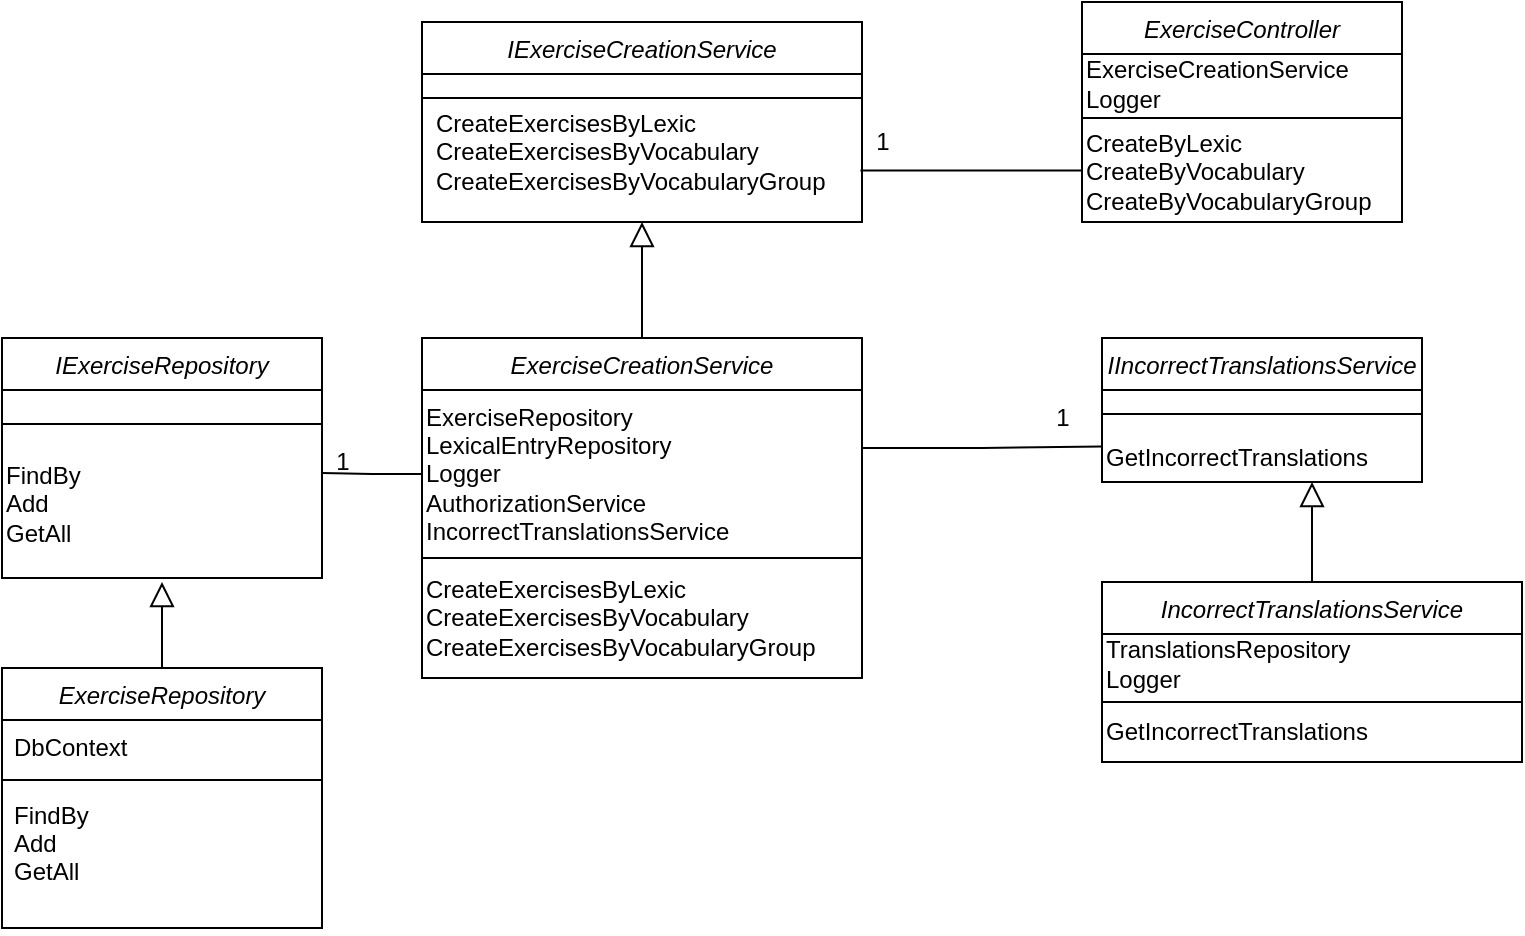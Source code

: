 <mxfile version="14.8.0" type="device"><diagram id="C5RBs43oDa-KdzZeNtuy" name="Page-1"><mxGraphModel dx="1221" dy="644" grid="1" gridSize="10" guides="1" tooltips="1" connect="1" arrows="1" fold="1" page="1" pageScale="1" pageWidth="827" pageHeight="1169" math="0" shadow="0"><root><mxCell id="WIyWlLk6GJQsqaUBKTNV-0"/><mxCell id="WIyWlLk6GJQsqaUBKTNV-1" parent="WIyWlLk6GJQsqaUBKTNV-0"/><mxCell id="seuy_2CxSrdIkO5gY2Bq-0" style="edgeStyle=orthogonalEdgeStyle;rounded=0;orthogonalLoop=1;jettySize=auto;html=1;endArrow=none;endFill=0;entryX=1.02;entryY=0.684;entryDx=0;entryDy=0;entryPerimeter=0;" edge="1" parent="WIyWlLk6GJQsqaUBKTNV-1" source="zkfFHV4jXpPFQw0GAbJ--0" target="seuy_2CxSrdIkO5gY2Bq-4"><mxGeometry relative="1" as="geometry"><mxPoint x="400" y="110" as="targetPoint"/><Array as="points"><mxPoint x="480" y="114"/></Array></mxGeometry></mxCell><mxCell id="zkfFHV4jXpPFQw0GAbJ--0" value="ExerciseController" style="swimlane;fontStyle=2;align=center;verticalAlign=top;childLayout=stackLayout;horizontal=1;startSize=26;horizontalStack=0;resizeParent=1;resizeLast=0;collapsible=1;marginBottom=0;rounded=0;shadow=0;strokeWidth=1;" parent="WIyWlLk6GJQsqaUBKTNV-1" vertex="1"><mxGeometry x="580" y="30" width="160" height="110" as="geometry"><mxRectangle x="230" y="140" width="160" height="26" as="alternateBounds"/></mxGeometry></mxCell><mxCell id="seuy_2CxSrdIkO5gY2Bq-1" value="ExerciseCreationService&lt;br&gt;Logger" style="text;html=1;align=left;verticalAlign=middle;resizable=0;points=[];autosize=1;strokeColor=none;" vertex="1" parent="zkfFHV4jXpPFQw0GAbJ--0"><mxGeometry y="26" width="160" height="30" as="geometry"/></mxCell><mxCell id="zkfFHV4jXpPFQw0GAbJ--4" value="" style="line;html=1;strokeWidth=1;align=left;verticalAlign=middle;spacingTop=-1;spacingLeft=3;spacingRight=3;rotatable=0;labelPosition=right;points=[];portConstraint=eastwest;" parent="zkfFHV4jXpPFQw0GAbJ--0" vertex="1"><mxGeometry y="56" width="160" height="4" as="geometry"/></mxCell><mxCell id="seuy_2CxSrdIkO5gY2Bq-20" value="CreateByLexic&lt;br&gt;CreateByVocabulary&lt;br&gt;&lt;div style=&quot;&quot;&gt;&lt;span&gt;CreateByVocabularyGroup&lt;/span&gt;&lt;/div&gt;" style="text;html=1;align=left;verticalAlign=middle;resizable=0;points=[];autosize=1;strokeColor=none;" vertex="1" parent="zkfFHV4jXpPFQw0GAbJ--0"><mxGeometry y="60" width="160" height="50" as="geometry"/></mxCell><mxCell id="zkfFHV4jXpPFQw0GAbJ--13" value="IIncorrectTranslationsService" style="swimlane;fontStyle=2;align=center;verticalAlign=top;childLayout=stackLayout;horizontal=1;startSize=26;horizontalStack=0;resizeParent=1;resizeLast=0;collapsible=1;marginBottom=0;rounded=0;shadow=0;strokeWidth=1;" parent="WIyWlLk6GJQsqaUBKTNV-1" vertex="1"><mxGeometry x="590" y="198" width="160" height="72" as="geometry"><mxRectangle x="340" y="380" width="170" height="26" as="alternateBounds"/></mxGeometry></mxCell><mxCell id="zkfFHV4jXpPFQw0GAbJ--15" value="" style="line;html=1;strokeWidth=1;align=left;verticalAlign=middle;spacingTop=-1;spacingLeft=3;spacingRight=3;rotatable=0;labelPosition=right;points=[];portConstraint=eastwest;" parent="zkfFHV4jXpPFQw0GAbJ--13" vertex="1"><mxGeometry y="26" width="160" height="24" as="geometry"/></mxCell><mxCell id="seuy_2CxSrdIkO5gY2Bq-17" value="GetIncorrectTranslations" style="text;html=1;align=left;verticalAlign=middle;resizable=0;points=[];autosize=1;strokeColor=none;" vertex="1" parent="zkfFHV4jXpPFQw0GAbJ--13"><mxGeometry y="50" width="160" height="20" as="geometry"/></mxCell><mxCell id="seuy_2CxSrdIkO5gY2Bq-5" value="" style="group" vertex="1" connectable="0" parent="WIyWlLk6GJQsqaUBKTNV-1"><mxGeometry x="250" y="40" width="220" height="100" as="geometry"/></mxCell><mxCell id="seuy_2CxSrdIkO5gY2Bq-2" value="IExerciseCreationService" style="swimlane;fontStyle=2;align=center;verticalAlign=top;childLayout=stackLayout;horizontal=1;startSize=26;horizontalStack=0;resizeParent=1;resizeLast=0;collapsible=1;marginBottom=0;rounded=0;shadow=0;strokeWidth=1;" vertex="1" parent="seuy_2CxSrdIkO5gY2Bq-5"><mxGeometry width="220" height="100" as="geometry"><mxRectangle x="550" y="140" width="160" height="26" as="alternateBounds"/></mxGeometry></mxCell><mxCell id="seuy_2CxSrdIkO5gY2Bq-3" value="" style="line;html=1;strokeWidth=1;align=left;verticalAlign=middle;spacingTop=-1;spacingLeft=3;spacingRight=3;rotatable=0;labelPosition=right;points=[];portConstraint=eastwest;" vertex="1" parent="seuy_2CxSrdIkO5gY2Bq-2"><mxGeometry y="26" width="220" height="24" as="geometry"/></mxCell><mxCell id="seuy_2CxSrdIkO5gY2Bq-4" value="CreateExercisesByLexic&lt;br&gt;CreateExercisesByVocabulary&lt;br&gt;CreateExercisesByVocabularyGroup" style="text;html=1;align=left;verticalAlign=middle;resizable=0;points=[];autosize=1;strokeColor=none;" vertex="1" parent="seuy_2CxSrdIkO5gY2Bq-5"><mxGeometry x="5" y="40" width="210" height="50" as="geometry"/></mxCell><mxCell id="seuy_2CxSrdIkO5gY2Bq-13" value="1" style="text;html=1;align=center;verticalAlign=middle;resizable=0;points=[];autosize=1;strokeColor=none;" vertex="1" parent="WIyWlLk6GJQsqaUBKTNV-1"><mxGeometry x="470" y="90" width="20" height="20" as="geometry"/></mxCell><mxCell id="seuy_2CxSrdIkO5gY2Bq-14" style="edgeStyle=orthogonalEdgeStyle;rounded=0;orthogonalLoop=1;jettySize=auto;html=1;entryX=0.5;entryY=1;entryDx=0;entryDy=0;endArrow=block;endFill=0;strokeWidth=1;jumpSize=4;endSize=10;" edge="1" parent="WIyWlLk6GJQsqaUBKTNV-1" source="zkfFHV4jXpPFQw0GAbJ--17" target="seuy_2CxSrdIkO5gY2Bq-2"><mxGeometry relative="1" as="geometry"/></mxCell><mxCell id="seuy_2CxSrdIkO5gY2Bq-23" style="edgeStyle=orthogonalEdgeStyle;rounded=0;jumpSize=4;orthogonalLoop=1;jettySize=auto;html=1;entryX=0;entryY=0.212;entryDx=0;entryDy=0;entryPerimeter=0;endArrow=none;endFill=0;strokeWidth=1;" edge="1" parent="WIyWlLk6GJQsqaUBKTNV-1" source="zkfFHV4jXpPFQw0GAbJ--17" target="seuy_2CxSrdIkO5gY2Bq-17"><mxGeometry relative="1" as="geometry"/></mxCell><mxCell id="zkfFHV4jXpPFQw0GAbJ--17" value="ExerciseCreationService" style="swimlane;fontStyle=2;align=center;verticalAlign=top;childLayout=stackLayout;horizontal=1;startSize=26;horizontalStack=0;resizeParent=1;resizeLast=0;collapsible=1;marginBottom=0;rounded=0;shadow=0;strokeWidth=1;" parent="WIyWlLk6GJQsqaUBKTNV-1" vertex="1"><mxGeometry x="250" y="198" width="220" height="110" as="geometry"><mxRectangle x="550" y="140" width="160" height="26" as="alternateBounds"/></mxGeometry></mxCell><mxCell id="seuy_2CxSrdIkO5gY2Bq-8" value="&lt;span&gt;ExerciseRepository&lt;/span&gt;&lt;br&gt;&lt;span&gt;LexicalEntryRepository&lt;/span&gt;&lt;br&gt;&lt;span&gt;Logger&lt;/span&gt;&lt;br&gt;&lt;span&gt;AuthorizationService&lt;br&gt;IncorrectTranslationsService&lt;br&gt;&lt;/span&gt;" style="text;html=1;strokeColor=none;fillColor=none;align=left;verticalAlign=middle;whiteSpace=wrap;rounded=0;" vertex="1" parent="zkfFHV4jXpPFQw0GAbJ--17"><mxGeometry y="26" width="220" height="84" as="geometry"/></mxCell><mxCell id="seuy_2CxSrdIkO5gY2Bq-6" value="&lt;div style=&quot;&quot;&gt;&lt;span&gt;CreateExercisesByLexic&lt;/span&gt;&lt;/div&gt;&lt;div style=&quot;&quot;&gt;&lt;span&gt;CreateExercisesByVocabulary&lt;/span&gt;&lt;/div&gt;&lt;div style=&quot;&quot;&gt;&lt;span&gt;CreateExercisesByVocabularyGroup&lt;/span&gt;&lt;/div&gt;" style="text;html=1;align=left;verticalAlign=middle;resizable=0;points=[];autosize=1;strokeColor=none;" vertex="1" parent="WIyWlLk6GJQsqaUBKTNV-1"><mxGeometry x="250" y="313" width="220" height="50" as="geometry"/></mxCell><mxCell id="seuy_2CxSrdIkO5gY2Bq-10" value="" style="rounded=0;whiteSpace=wrap;html=1;align=left;fillColor=none;" vertex="1" parent="WIyWlLk6GJQsqaUBKTNV-1"><mxGeometry x="250" y="308.003" width="220" height="60" as="geometry"/></mxCell><mxCell id="seuy_2CxSrdIkO5gY2Bq-24" value="1" style="text;html=1;align=center;verticalAlign=middle;resizable=0;points=[];autosize=1;strokeColor=none;" vertex="1" parent="WIyWlLk6GJQsqaUBKTNV-1"><mxGeometry x="560" y="228" width="20" height="20" as="geometry"/></mxCell><mxCell id="seuy_2CxSrdIkO5gY2Bq-58" style="edgeStyle=orthogonalEdgeStyle;rounded=0;jumpSize=4;orthogonalLoop=1;jettySize=auto;html=1;endArrow=block;endFill=0;endSize=10;strokeWidth=1;" edge="1" parent="WIyWlLk6GJQsqaUBKTNV-1" source="seuy_2CxSrdIkO5gY2Bq-25"><mxGeometry relative="1" as="geometry"><mxPoint x="695" y="270" as="targetPoint"/></mxGeometry></mxCell><mxCell id="seuy_2CxSrdIkO5gY2Bq-25" value="IncorrectTranslationsService" style="swimlane;fontStyle=2;align=center;verticalAlign=top;childLayout=stackLayout;horizontal=1;startSize=26;horizontalStack=0;resizeParent=1;resizeLast=0;collapsible=1;marginBottom=0;rounded=0;shadow=0;strokeWidth=1;" vertex="1" parent="WIyWlLk6GJQsqaUBKTNV-1"><mxGeometry x="590" y="320" width="210" height="60" as="geometry"><mxRectangle x="550" y="140" width="160" height="26" as="alternateBounds"/></mxGeometry></mxCell><mxCell id="seuy_2CxSrdIkO5gY2Bq-31" value="TranslationsRepository&lt;br&gt;&lt;div&gt;&lt;span&gt;Logger&lt;/span&gt;&lt;/div&gt;" style="text;html=1;align=left;verticalAlign=middle;resizable=0;points=[];autosize=1;strokeColor=none;" vertex="1" parent="seuy_2CxSrdIkO5gY2Bq-25"><mxGeometry y="26" width="210" height="30" as="geometry"/></mxCell><mxCell id="seuy_2CxSrdIkO5gY2Bq-28" value="" style="rounded=0;whiteSpace=wrap;html=1;align=left;fillColor=none;" vertex="1" parent="WIyWlLk6GJQsqaUBKTNV-1"><mxGeometry x="590" y="380" width="210" height="30" as="geometry"/></mxCell><mxCell id="seuy_2CxSrdIkO5gY2Bq-29" value="&lt;span&gt;GetIncorrectTranslations&lt;br&gt;&lt;/span&gt;" style="text;html=1;strokeColor=none;fillColor=none;align=left;verticalAlign=middle;whiteSpace=wrap;rounded=0;" vertex="1" parent="WIyWlLk6GJQsqaUBKTNV-1"><mxGeometry x="590" y="380" width="210" height="30" as="geometry"/></mxCell><mxCell id="seuy_2CxSrdIkO5gY2Bq-32" value="IExerciseRepository" style="swimlane;fontStyle=2;align=center;verticalAlign=top;childLayout=stackLayout;horizontal=1;startSize=26;horizontalStack=0;resizeParent=1;resizeLast=0;collapsible=1;marginBottom=0;rounded=0;shadow=0;strokeWidth=1;" vertex="1" parent="WIyWlLk6GJQsqaUBKTNV-1"><mxGeometry x="40" y="198" width="160" height="120" as="geometry"><mxRectangle x="340" y="380" width="170" height="26" as="alternateBounds"/></mxGeometry></mxCell><mxCell id="seuy_2CxSrdIkO5gY2Bq-33" value="" style="line;html=1;strokeWidth=1;align=left;verticalAlign=middle;spacingTop=-1;spacingLeft=3;spacingRight=3;rotatable=0;labelPosition=right;points=[];portConstraint=eastwest;" vertex="1" parent="seuy_2CxSrdIkO5gY2Bq-32"><mxGeometry y="26" width="160" height="34" as="geometry"/></mxCell><mxCell id="seuy_2CxSrdIkO5gY2Bq-36" value="FindBy&lt;br&gt;Add&lt;br&gt;GetAll&lt;br&gt;&lt;br&gt;" style="text;html=1;align=left;verticalAlign=middle;resizable=0;points=[];autosize=1;strokeColor=none;" vertex="1" parent="seuy_2CxSrdIkO5gY2Bq-32"><mxGeometry y="60" width="160" height="60" as="geometry"/></mxCell><mxCell id="seuy_2CxSrdIkO5gY2Bq-39" style="edgeStyle=orthogonalEdgeStyle;rounded=0;jumpSize=4;orthogonalLoop=1;jettySize=auto;html=1;entryX=1.001;entryY=0.125;entryDx=0;entryDy=0;entryPerimeter=0;endArrow=none;endFill=0;endSize=10;strokeWidth=1;" edge="1" parent="WIyWlLk6GJQsqaUBKTNV-1" source="seuy_2CxSrdIkO5gY2Bq-8" target="seuy_2CxSrdIkO5gY2Bq-36"><mxGeometry relative="1" as="geometry"><Array as="points"/></mxGeometry></mxCell><mxCell id="seuy_2CxSrdIkO5gY2Bq-40" value="1" style="text;html=1;align=center;verticalAlign=middle;resizable=0;points=[];autosize=1;strokeColor=none;" vertex="1" parent="WIyWlLk6GJQsqaUBKTNV-1"><mxGeometry x="200" y="250" width="20" height="20" as="geometry"/></mxCell><mxCell id="seuy_2CxSrdIkO5gY2Bq-56" style="edgeStyle=orthogonalEdgeStyle;rounded=0;jumpSize=4;orthogonalLoop=1;jettySize=auto;html=1;endArrow=block;endFill=0;endSize=10;strokeWidth=1;" edge="1" parent="WIyWlLk6GJQsqaUBKTNV-1" source="seuy_2CxSrdIkO5gY2Bq-52"><mxGeometry relative="1" as="geometry"><mxPoint x="120" y="320" as="targetPoint"/></mxGeometry></mxCell><mxCell id="seuy_2CxSrdIkO5gY2Bq-52" value="ExerciseRepository" style="swimlane;fontStyle=2;align=center;verticalAlign=top;childLayout=stackLayout;horizontal=1;startSize=26;horizontalStack=0;resizeParent=1;resizeParentMax=0;resizeLast=0;collapsible=1;marginBottom=0;fillColor=none;" vertex="1" parent="WIyWlLk6GJQsqaUBKTNV-1"><mxGeometry x="40" y="363" width="160" height="130" as="geometry"/></mxCell><mxCell id="seuy_2CxSrdIkO5gY2Bq-53" value="DbContext" style="text;strokeColor=none;fillColor=none;align=left;verticalAlign=top;spacingLeft=4;spacingRight=4;overflow=hidden;rotatable=0;points=[[0,0.5],[1,0.5]];portConstraint=eastwest;" vertex="1" parent="seuy_2CxSrdIkO5gY2Bq-52"><mxGeometry y="26" width="160" height="26" as="geometry"/></mxCell><mxCell id="seuy_2CxSrdIkO5gY2Bq-54" value="" style="line;strokeWidth=1;fillColor=none;align=left;verticalAlign=middle;spacingTop=-1;spacingLeft=3;spacingRight=3;rotatable=0;labelPosition=right;points=[];portConstraint=eastwest;" vertex="1" parent="seuy_2CxSrdIkO5gY2Bq-52"><mxGeometry y="52" width="160" height="8" as="geometry"/></mxCell><mxCell id="seuy_2CxSrdIkO5gY2Bq-55" value="FindBy&#10;Add&#10;GetAll" style="text;strokeColor=none;fillColor=none;align=left;verticalAlign=top;spacingLeft=4;spacingRight=4;overflow=hidden;rotatable=0;points=[[0,0.5],[1,0.5]];portConstraint=eastwest;" vertex="1" parent="seuy_2CxSrdIkO5gY2Bq-52"><mxGeometry y="60" width="160" height="70" as="geometry"/></mxCell></root></mxGraphModel></diagram></mxfile>